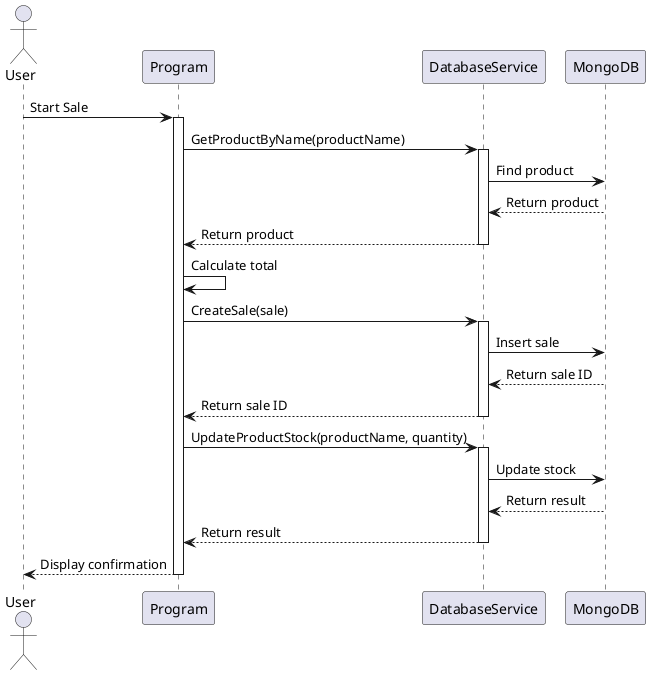 @startuml Sale Process Sequence

actor User
participant "Program" as UI
participant "DatabaseService" as DB
participant "MongoDB" as Mongo

User -> UI: Start Sale
activate UI

UI -> DB: GetProductByName(productName)
activate DB
DB -> Mongo: Find product
Mongo --> DB: Return product
DB --> UI: Return product
deactivate DB

UI -> UI: Calculate total
UI -> DB: CreateSale(sale)
activate DB
DB -> Mongo: Insert sale
Mongo --> DB: Return sale ID
DB --> UI: Return sale ID
deactivate DB

UI -> DB: UpdateProductStock(productName, quantity)
activate DB
DB -> Mongo: Update stock
Mongo --> DB: Return result
DB --> UI: Return result
deactivate DB

UI --> User: Display confirmation
deactivate UI

@enduml